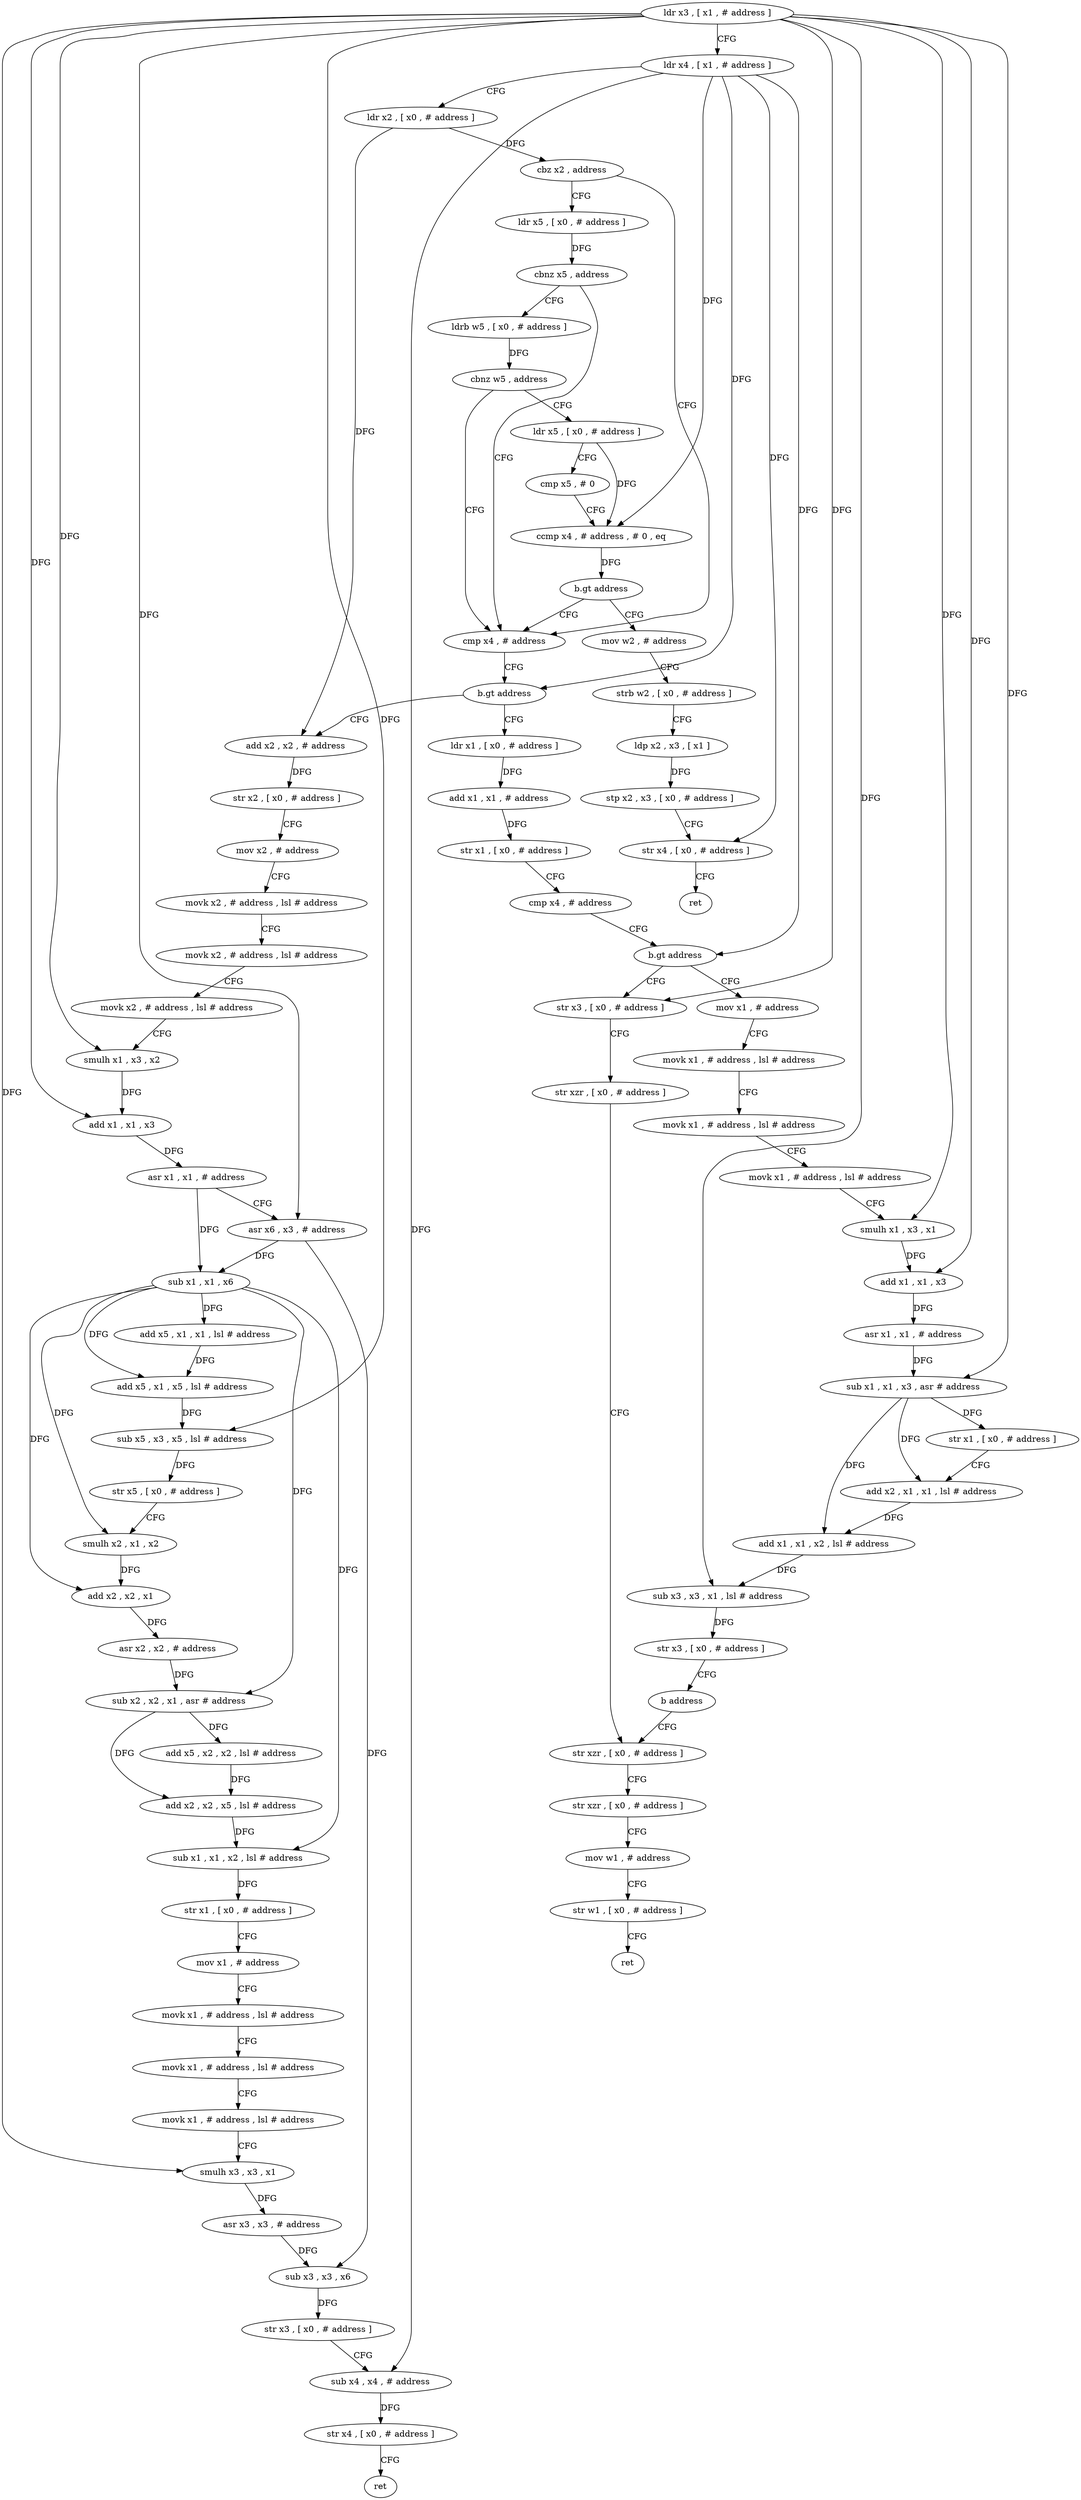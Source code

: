 digraph "func" {
"4298668" [label = "ldr x3 , [ x1 , # address ]" ]
"4298672" [label = "ldr x4 , [ x1 , # address ]" ]
"4298676" [label = "ldr x2 , [ x0 , # address ]" ]
"4298680" [label = "cbz x2 , address" ]
"4298716" [label = "cmp x4 , # address" ]
"4298684" [label = "ldr x5 , [ x0 , # address ]" ]
"4298720" [label = "b.gt address" ]
"4298796" [label = "add x2 , x2 , # address" ]
"4298724" [label = "ldr x1 , [ x0 , # address ]" ]
"4298688" [label = "cbnz x5 , address" ]
"4298692" [label = "ldrb w5 , [ x0 , # address ]" ]
"4298800" [label = "str x2 , [ x0 , # address ]" ]
"4298804" [label = "mov x2 , # address" ]
"4298808" [label = "movk x2 , # address , lsl # address" ]
"4298812" [label = "movk x2 , # address , lsl # address" ]
"4298816" [label = "movk x2 , # address , lsl # address" ]
"4298820" [label = "smulh x1 , x3 , x2" ]
"4298824" [label = "add x1 , x1 , x3" ]
"4298828" [label = "asr x1 , x1 , # address" ]
"4298832" [label = "asr x6 , x3 , # address" ]
"4298836" [label = "sub x1 , x1 , x6" ]
"4298840" [label = "add x5 , x1 , x1 , lsl # address" ]
"4298844" [label = "add x5 , x1 , x5 , lsl # address" ]
"4298848" [label = "sub x5 , x3 , x5 , lsl # address" ]
"4298852" [label = "str x5 , [ x0 , # address ]" ]
"4298856" [label = "smulh x2 , x1 , x2" ]
"4298860" [label = "add x2 , x2 , x1" ]
"4298864" [label = "asr x2 , x2 , # address" ]
"4298868" [label = "sub x2 , x2 , x1 , asr # address" ]
"4298872" [label = "add x5 , x2 , x2 , lsl # address" ]
"4298876" [label = "add x2 , x2 , x5 , lsl # address" ]
"4298880" [label = "sub x1 , x1 , x2 , lsl # address" ]
"4298884" [label = "str x1 , [ x0 , # address ]" ]
"4298888" [label = "mov x1 , # address" ]
"4298892" [label = "movk x1 , # address , lsl # address" ]
"4298896" [label = "movk x1 , # address , lsl # address" ]
"4298900" [label = "movk x1 , # address , lsl # address" ]
"4298904" [label = "smulh x3 , x3 , x1" ]
"4298908" [label = "asr x3 , x3 , # address" ]
"4298912" [label = "sub x3 , x3 , x6" ]
"4298916" [label = "str x3 , [ x0 , # address ]" ]
"4298920" [label = "sub x4 , x4 , # address" ]
"4298924" [label = "str x4 , [ x0 , # address ]" ]
"4298928" [label = "ret" ]
"4298728" [label = "add x1 , x1 , # address" ]
"4298732" [label = "str x1 , [ x0 , # address ]" ]
"4298736" [label = "cmp x4 , # address" ]
"4298740" [label = "b.gt address" ]
"4298932" [label = "mov x1 , # address" ]
"4298744" [label = "str x3 , [ x0 , # address ]" ]
"4298696" [label = "cbnz w5 , address" ]
"4298700" [label = "ldr x5 , [ x0 , # address ]" ]
"4298936" [label = "movk x1 , # address , lsl # address" ]
"4298940" [label = "movk x1 , # address , lsl # address" ]
"4298944" [label = "movk x1 , # address , lsl # address" ]
"4298948" [label = "smulh x1 , x3 , x1" ]
"4298952" [label = "add x1 , x1 , x3" ]
"4298956" [label = "asr x1 , x1 , # address" ]
"4298960" [label = "sub x1 , x1 , x3 , asr # address" ]
"4298964" [label = "str x1 , [ x0 , # address ]" ]
"4298968" [label = "add x2 , x1 , x1 , lsl # address" ]
"4298972" [label = "add x1 , x1 , x2 , lsl # address" ]
"4298976" [label = "sub x3 , x3 , x1 , lsl # address" ]
"4298980" [label = "str x3 , [ x0 , # address ]" ]
"4298984" [label = "b address" ]
"4298752" [label = "str xzr , [ x0 , # address ]" ]
"4298748" [label = "str xzr , [ x0 , # address ]" ]
"4298704" [label = "cmp x5 , # 0" ]
"4298708" [label = "ccmp x4 , # address , # 0 , eq" ]
"4298712" [label = "b.gt address" ]
"4298772" [label = "mov w2 , # address" ]
"4298756" [label = "str xzr , [ x0 , # address ]" ]
"4298760" [label = "mov w1 , # address" ]
"4298764" [label = "str w1 , [ x0 , # address ]" ]
"4298768" [label = "ret" ]
"4298776" [label = "strb w2 , [ x0 , # address ]" ]
"4298780" [label = "ldp x2 , x3 , [ x1 ]" ]
"4298784" [label = "stp x2 , x3 , [ x0 , # address ]" ]
"4298788" [label = "str x4 , [ x0 , # address ]" ]
"4298792" [label = "ret" ]
"4298668" -> "4298672" [ label = "CFG" ]
"4298668" -> "4298820" [ label = "DFG" ]
"4298668" -> "4298824" [ label = "DFG" ]
"4298668" -> "4298832" [ label = "DFG" ]
"4298668" -> "4298848" [ label = "DFG" ]
"4298668" -> "4298904" [ label = "DFG" ]
"4298668" -> "4298948" [ label = "DFG" ]
"4298668" -> "4298952" [ label = "DFG" ]
"4298668" -> "4298960" [ label = "DFG" ]
"4298668" -> "4298976" [ label = "DFG" ]
"4298668" -> "4298744" [ label = "DFG" ]
"4298672" -> "4298676" [ label = "CFG" ]
"4298672" -> "4298720" [ label = "DFG" ]
"4298672" -> "4298920" [ label = "DFG" ]
"4298672" -> "4298740" [ label = "DFG" ]
"4298672" -> "4298708" [ label = "DFG" ]
"4298672" -> "4298788" [ label = "DFG" ]
"4298676" -> "4298680" [ label = "DFG" ]
"4298676" -> "4298796" [ label = "DFG" ]
"4298680" -> "4298716" [ label = "CFG" ]
"4298680" -> "4298684" [ label = "CFG" ]
"4298716" -> "4298720" [ label = "CFG" ]
"4298684" -> "4298688" [ label = "DFG" ]
"4298720" -> "4298796" [ label = "CFG" ]
"4298720" -> "4298724" [ label = "CFG" ]
"4298796" -> "4298800" [ label = "DFG" ]
"4298724" -> "4298728" [ label = "DFG" ]
"4298688" -> "4298716" [ label = "CFG" ]
"4298688" -> "4298692" [ label = "CFG" ]
"4298692" -> "4298696" [ label = "DFG" ]
"4298800" -> "4298804" [ label = "CFG" ]
"4298804" -> "4298808" [ label = "CFG" ]
"4298808" -> "4298812" [ label = "CFG" ]
"4298812" -> "4298816" [ label = "CFG" ]
"4298816" -> "4298820" [ label = "CFG" ]
"4298820" -> "4298824" [ label = "DFG" ]
"4298824" -> "4298828" [ label = "DFG" ]
"4298828" -> "4298832" [ label = "CFG" ]
"4298828" -> "4298836" [ label = "DFG" ]
"4298832" -> "4298836" [ label = "DFG" ]
"4298832" -> "4298912" [ label = "DFG" ]
"4298836" -> "4298840" [ label = "DFG" ]
"4298836" -> "4298844" [ label = "DFG" ]
"4298836" -> "4298856" [ label = "DFG" ]
"4298836" -> "4298860" [ label = "DFG" ]
"4298836" -> "4298868" [ label = "DFG" ]
"4298836" -> "4298880" [ label = "DFG" ]
"4298840" -> "4298844" [ label = "DFG" ]
"4298844" -> "4298848" [ label = "DFG" ]
"4298848" -> "4298852" [ label = "DFG" ]
"4298852" -> "4298856" [ label = "CFG" ]
"4298856" -> "4298860" [ label = "DFG" ]
"4298860" -> "4298864" [ label = "DFG" ]
"4298864" -> "4298868" [ label = "DFG" ]
"4298868" -> "4298872" [ label = "DFG" ]
"4298868" -> "4298876" [ label = "DFG" ]
"4298872" -> "4298876" [ label = "DFG" ]
"4298876" -> "4298880" [ label = "DFG" ]
"4298880" -> "4298884" [ label = "DFG" ]
"4298884" -> "4298888" [ label = "CFG" ]
"4298888" -> "4298892" [ label = "CFG" ]
"4298892" -> "4298896" [ label = "CFG" ]
"4298896" -> "4298900" [ label = "CFG" ]
"4298900" -> "4298904" [ label = "CFG" ]
"4298904" -> "4298908" [ label = "DFG" ]
"4298908" -> "4298912" [ label = "DFG" ]
"4298912" -> "4298916" [ label = "DFG" ]
"4298916" -> "4298920" [ label = "CFG" ]
"4298920" -> "4298924" [ label = "DFG" ]
"4298924" -> "4298928" [ label = "CFG" ]
"4298728" -> "4298732" [ label = "DFG" ]
"4298732" -> "4298736" [ label = "CFG" ]
"4298736" -> "4298740" [ label = "CFG" ]
"4298740" -> "4298932" [ label = "CFG" ]
"4298740" -> "4298744" [ label = "CFG" ]
"4298932" -> "4298936" [ label = "CFG" ]
"4298744" -> "4298748" [ label = "CFG" ]
"4298696" -> "4298716" [ label = "CFG" ]
"4298696" -> "4298700" [ label = "CFG" ]
"4298700" -> "4298704" [ label = "CFG" ]
"4298700" -> "4298708" [ label = "DFG" ]
"4298936" -> "4298940" [ label = "CFG" ]
"4298940" -> "4298944" [ label = "CFG" ]
"4298944" -> "4298948" [ label = "CFG" ]
"4298948" -> "4298952" [ label = "DFG" ]
"4298952" -> "4298956" [ label = "DFG" ]
"4298956" -> "4298960" [ label = "DFG" ]
"4298960" -> "4298964" [ label = "DFG" ]
"4298960" -> "4298968" [ label = "DFG" ]
"4298960" -> "4298972" [ label = "DFG" ]
"4298964" -> "4298968" [ label = "CFG" ]
"4298968" -> "4298972" [ label = "DFG" ]
"4298972" -> "4298976" [ label = "DFG" ]
"4298976" -> "4298980" [ label = "DFG" ]
"4298980" -> "4298984" [ label = "CFG" ]
"4298984" -> "4298752" [ label = "CFG" ]
"4298752" -> "4298756" [ label = "CFG" ]
"4298748" -> "4298752" [ label = "CFG" ]
"4298704" -> "4298708" [ label = "CFG" ]
"4298708" -> "4298712" [ label = "DFG" ]
"4298712" -> "4298772" [ label = "CFG" ]
"4298712" -> "4298716" [ label = "CFG" ]
"4298772" -> "4298776" [ label = "CFG" ]
"4298756" -> "4298760" [ label = "CFG" ]
"4298760" -> "4298764" [ label = "CFG" ]
"4298764" -> "4298768" [ label = "CFG" ]
"4298776" -> "4298780" [ label = "CFG" ]
"4298780" -> "4298784" [ label = "DFG" ]
"4298784" -> "4298788" [ label = "CFG" ]
"4298788" -> "4298792" [ label = "CFG" ]
}
